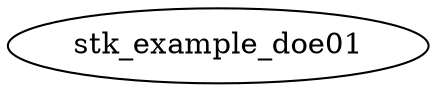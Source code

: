/* Created by mdot for Matlab */
digraph m2html {

  stk_example_doe01 [URL="stk_example_doe01.html"];
}